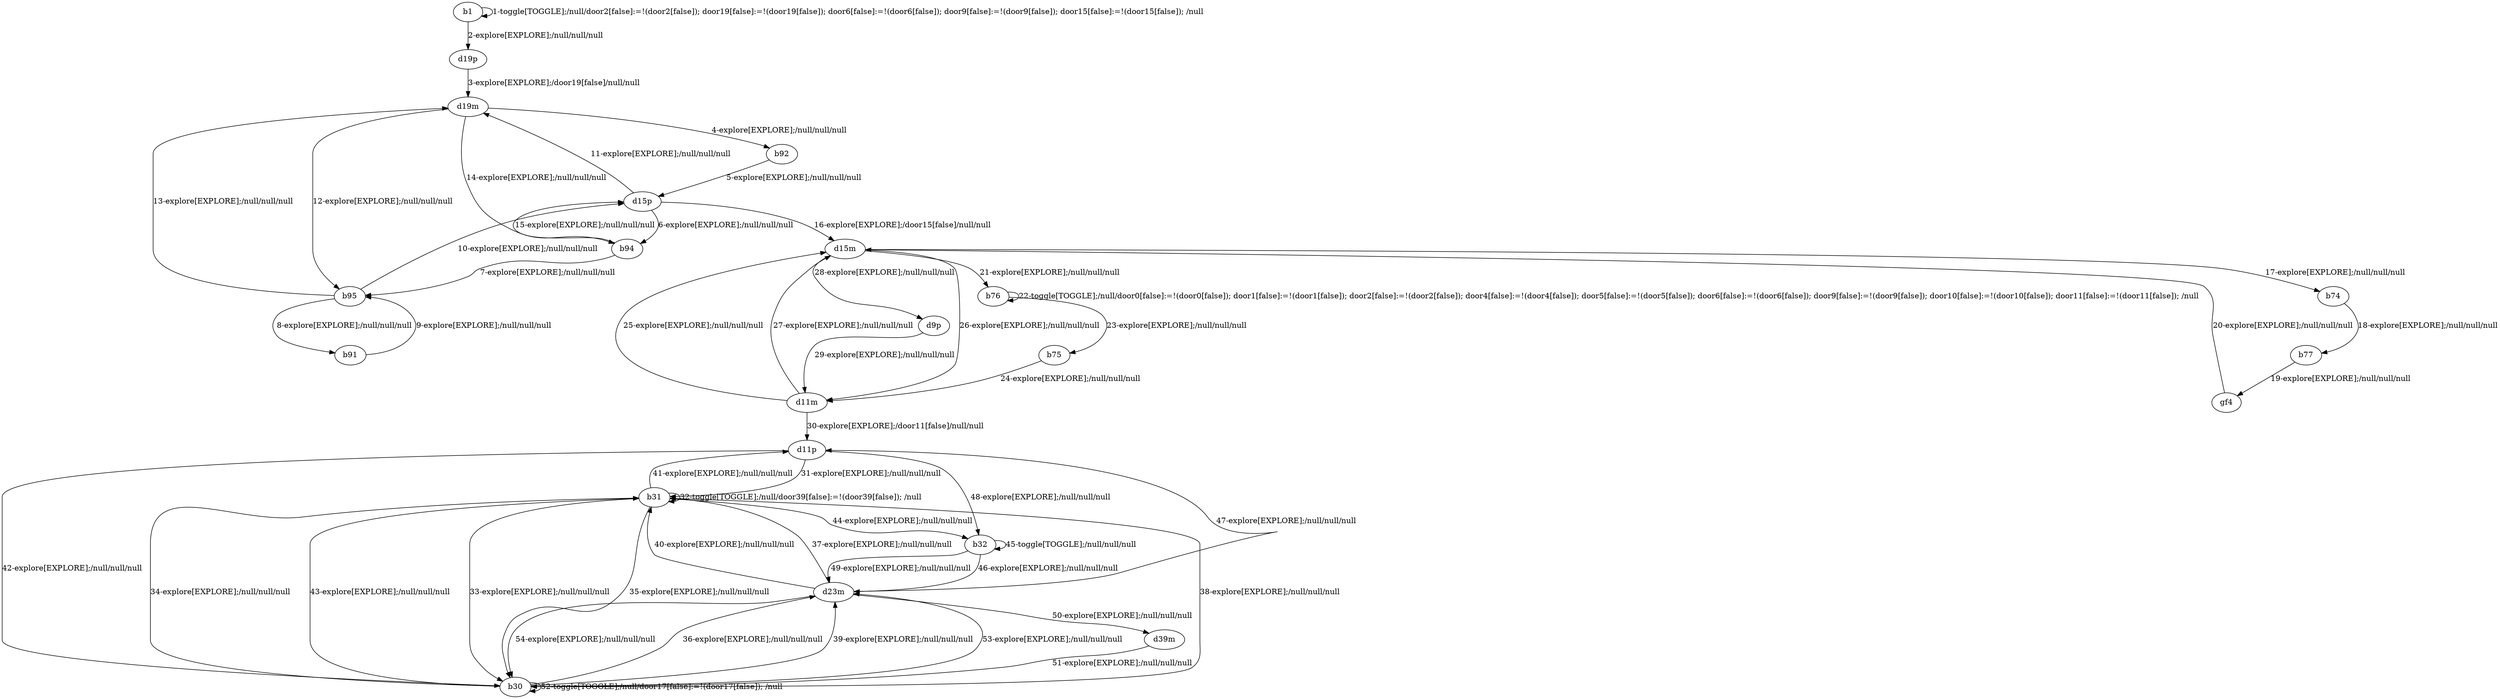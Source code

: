# Total number of goals covered by this test: 1
# d9p --> d11m

digraph g {
"b1" -> "b1" [label = "1-toggle[TOGGLE];/null/door2[false]:=!(door2[false]); door19[false]:=!(door19[false]); door6[false]:=!(door6[false]); door9[false]:=!(door9[false]); door15[false]:=!(door15[false]); /null"];
"b1" -> "d19p" [label = "2-explore[EXPLORE];/null/null/null"];
"d19p" -> "d19m" [label = "3-explore[EXPLORE];/door19[false]/null/null"];
"d19m" -> "b92" [label = "4-explore[EXPLORE];/null/null/null"];
"b92" -> "d15p" [label = "5-explore[EXPLORE];/null/null/null"];
"d15p" -> "b94" [label = "6-explore[EXPLORE];/null/null/null"];
"b94" -> "b95" [label = "7-explore[EXPLORE];/null/null/null"];
"b95" -> "b91" [label = "8-explore[EXPLORE];/null/null/null"];
"b91" -> "b95" [label = "9-explore[EXPLORE];/null/null/null"];
"b95" -> "d15p" [label = "10-explore[EXPLORE];/null/null/null"];
"d15p" -> "d19m" [label = "11-explore[EXPLORE];/null/null/null"];
"d19m" -> "b95" [label = "12-explore[EXPLORE];/null/null/null"];
"b95" -> "d19m" [label = "13-explore[EXPLORE];/null/null/null"];
"d19m" -> "b94" [label = "14-explore[EXPLORE];/null/null/null"];
"b94" -> "d15p" [label = "15-explore[EXPLORE];/null/null/null"];
"d15p" -> "d15m" [label = "16-explore[EXPLORE];/door15[false]/null/null"];
"d15m" -> "b74" [label = "17-explore[EXPLORE];/null/null/null"];
"b74" -> "b77" [label = "18-explore[EXPLORE];/null/null/null"];
"b77" -> "gf4" [label = "19-explore[EXPLORE];/null/null/null"];
"gf4" -> "d15m" [label = "20-explore[EXPLORE];/null/null/null"];
"d15m" -> "b76" [label = "21-explore[EXPLORE];/null/null/null"];
"b76" -> "b76" [label = "22-toggle[TOGGLE];/null/door0[false]:=!(door0[false]); door1[false]:=!(door1[false]); door2[false]:=!(door2[false]); door4[false]:=!(door4[false]); door5[false]:=!(door5[false]); door6[false]:=!(door6[false]); door9[false]:=!(door9[false]); door10[false]:=!(door10[false]); door11[false]:=!(door11[false]); /null"];
"b76" -> "b75" [label = "23-explore[EXPLORE];/null/null/null"];
"b75" -> "d11m" [label = "24-explore[EXPLORE];/null/null/null"];
"d11m" -> "d15m" [label = "25-explore[EXPLORE];/null/null/null"];
"d15m" -> "d11m" [label = "26-explore[EXPLORE];/null/null/null"];
"d11m" -> "d15m" [label = "27-explore[EXPLORE];/null/null/null"];
"d15m" -> "d9p" [label = "28-explore[EXPLORE];/null/null/null"];
"d9p" -> "d11m" [label = "29-explore[EXPLORE];/null/null/null"];
"d11m" -> "d11p" [label = "30-explore[EXPLORE];/door11[false]/null/null"];
"d11p" -> "b31" [label = "31-explore[EXPLORE];/null/null/null"];
"b31" -> "b31" [label = "32-toggle[TOGGLE];/null/door39[false]:=!(door39[false]); /null"];
"b31" -> "b30" [label = "33-explore[EXPLORE];/null/null/null"];
"b30" -> "b31" [label = "34-explore[EXPLORE];/null/null/null"];
"b31" -> "b30" [label = "35-explore[EXPLORE];/null/null/null"];
"b30" -> "d23m" [label = "36-explore[EXPLORE];/null/null/null"];
"d23m" -> "b31" [label = "37-explore[EXPLORE];/null/null/null"];
"b31" -> "b30" [label = "38-explore[EXPLORE];/null/null/null"];
"b30" -> "d23m" [label = "39-explore[EXPLORE];/null/null/null"];
"d23m" -> "b31" [label = "40-explore[EXPLORE];/null/null/null"];
"b31" -> "d11p" [label = "41-explore[EXPLORE];/null/null/null"];
"d11p" -> "b30" [label = "42-explore[EXPLORE];/null/null/null"];
"b30" -> "b31" [label = "43-explore[EXPLORE];/null/null/null"];
"b31" -> "b32" [label = "44-explore[EXPLORE];/null/null/null"];
"b32" -> "b32" [label = "45-toggle[TOGGLE];/null/null/null"];
"b32" -> "d23m" [label = "46-explore[EXPLORE];/null/null/null"];
"d23m" -> "d11p" [label = "47-explore[EXPLORE];/null/null/null"];
"d11p" -> "b32" [label = "48-explore[EXPLORE];/null/null/null"];
"b32" -> "d23m" [label = "49-explore[EXPLORE];/null/null/null"];
"d23m" -> "d39m" [label = "50-explore[EXPLORE];/null/null/null"];
"d39m" -> "b30" [label = "51-explore[EXPLORE];/null/null/null"];
"b30" -> "b30" [label = "52-toggle[TOGGLE];/null/door17[false]:=!(door17[false]); /null"];
"b30" -> "d23m" [label = "53-explore[EXPLORE];/null/null/null"];
"d23m" -> "b30" [label = "54-explore[EXPLORE];/null/null/null"];
}